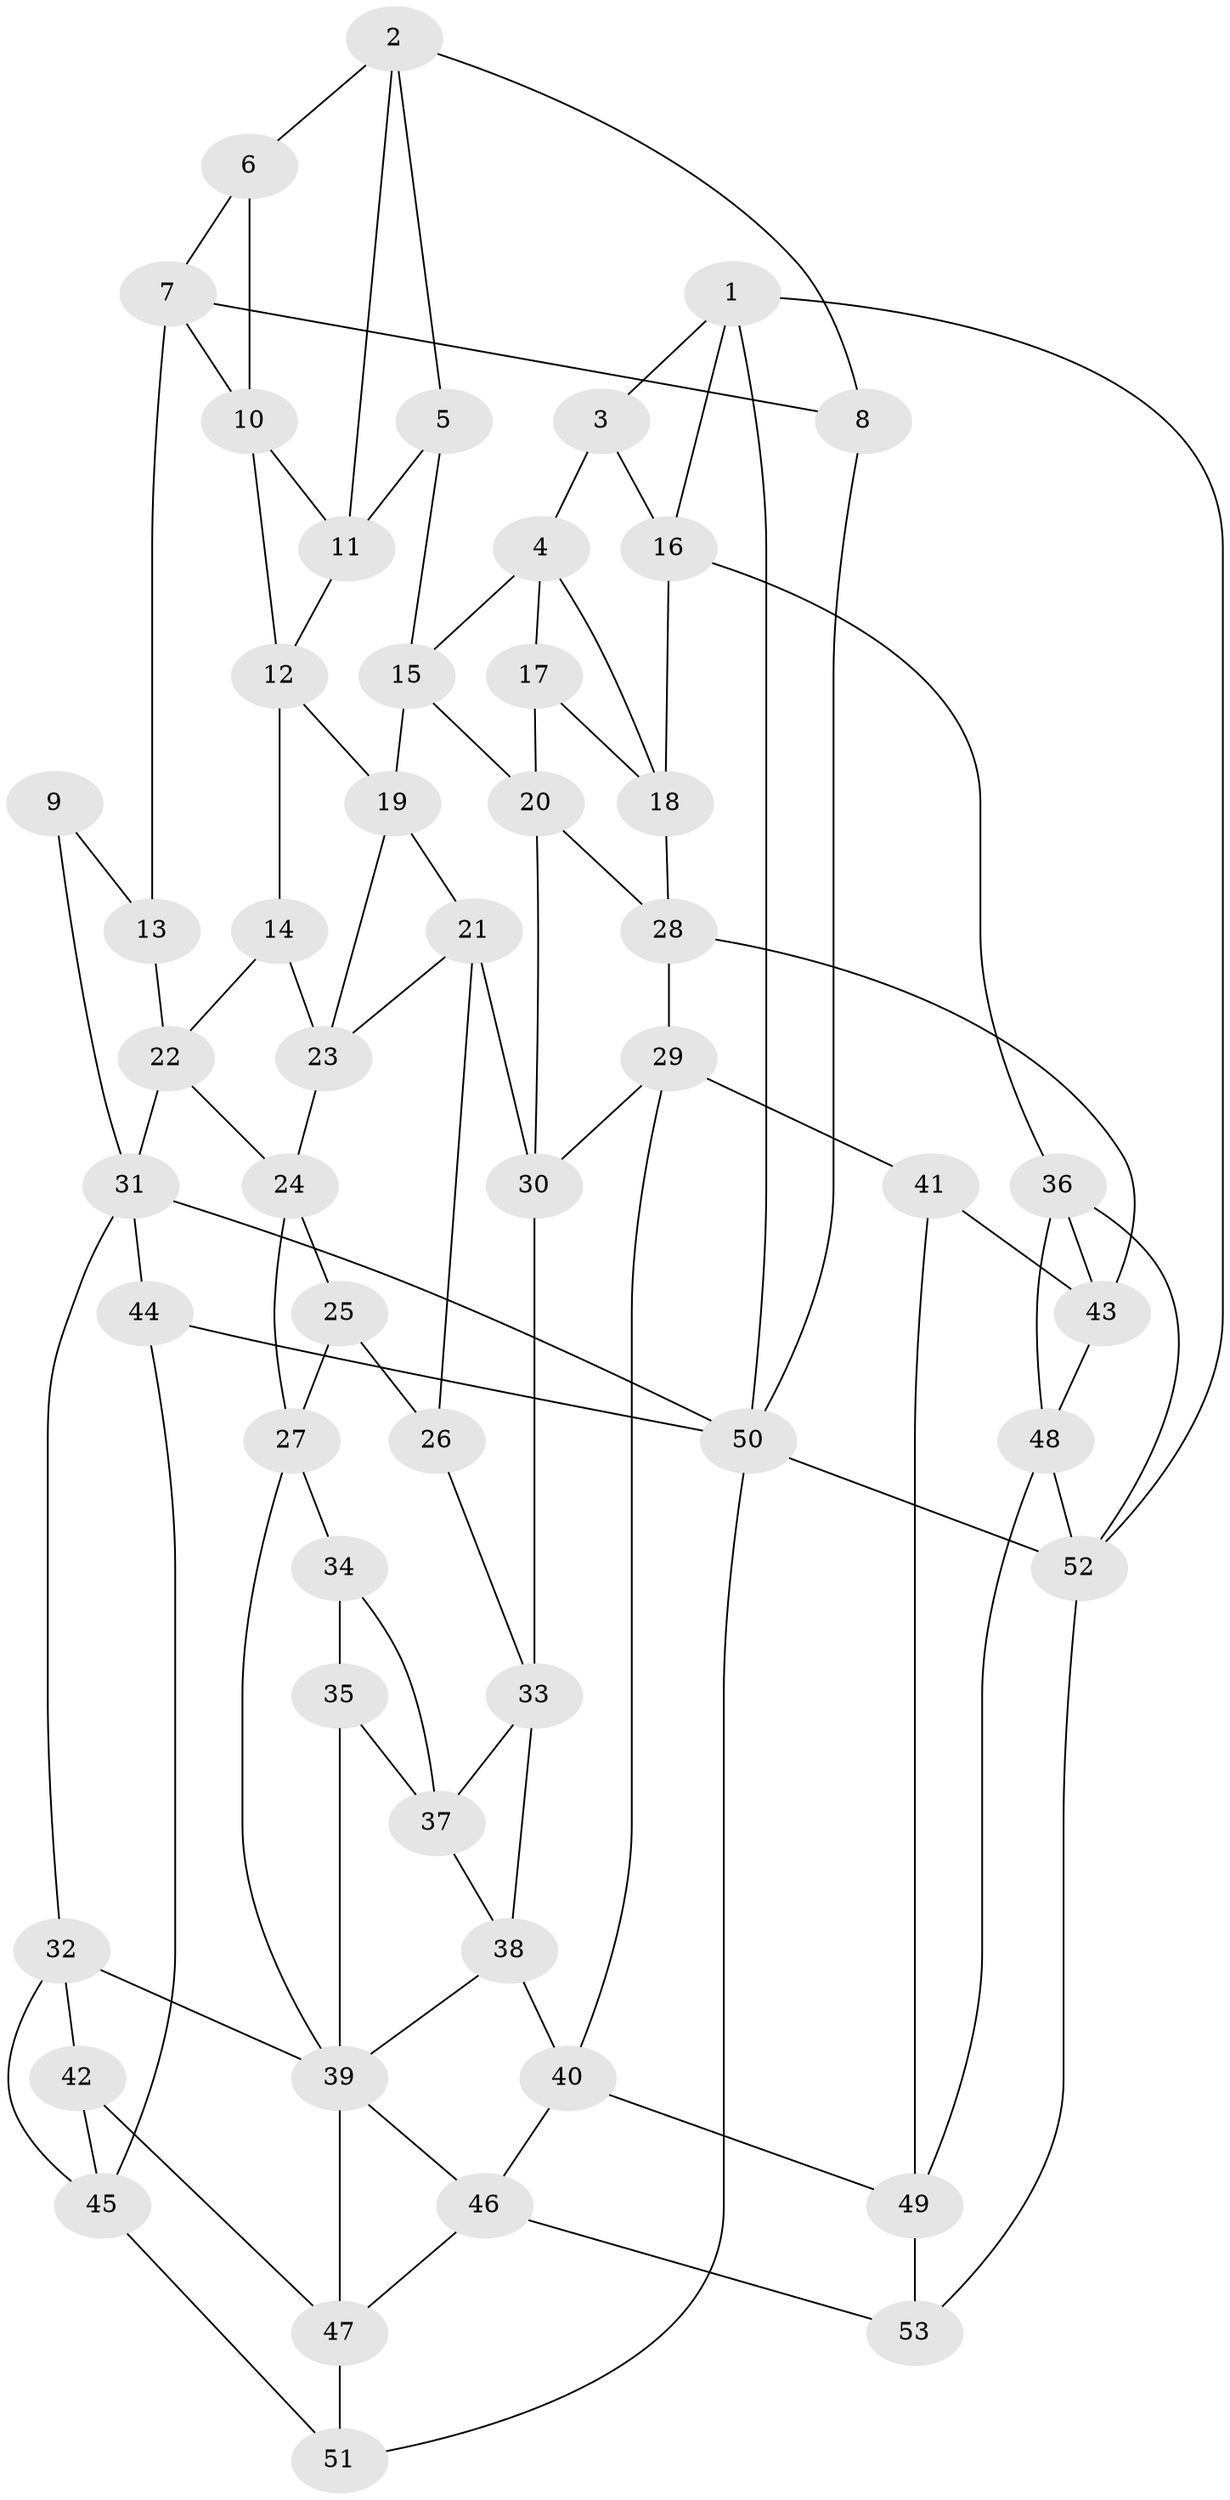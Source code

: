 // original degree distribution, {3: 0.03773584905660377, 6: 0.2169811320754717, 5: 0.5471698113207547, 4: 0.19811320754716982}
// Generated by graph-tools (version 1.1) at 2025/51/03/09/25 03:51:02]
// undirected, 53 vertices, 100 edges
graph export_dot {
graph [start="1"]
  node [color=gray90,style=filled];
  1;
  2;
  3;
  4;
  5;
  6;
  7;
  8;
  9;
  10;
  11;
  12;
  13;
  14;
  15;
  16;
  17;
  18;
  19;
  20;
  21;
  22;
  23;
  24;
  25;
  26;
  27;
  28;
  29;
  30;
  31;
  32;
  33;
  34;
  35;
  36;
  37;
  38;
  39;
  40;
  41;
  42;
  43;
  44;
  45;
  46;
  47;
  48;
  49;
  50;
  51;
  52;
  53;
  1 -- 3 [weight=1.0];
  1 -- 16 [weight=1.0];
  1 -- 50 [weight=1.0];
  1 -- 52 [weight=1.0];
  2 -- 5 [weight=1.0];
  2 -- 6 [weight=1.0];
  2 -- 8 [weight=1.0];
  2 -- 11 [weight=1.0];
  3 -- 4 [weight=1.0];
  3 -- 16 [weight=1.0];
  4 -- 15 [weight=1.0];
  4 -- 17 [weight=1.0];
  4 -- 18 [weight=1.0];
  5 -- 11 [weight=1.0];
  5 -- 15 [weight=1.0];
  6 -- 7 [weight=1.0];
  6 -- 10 [weight=1.0];
  7 -- 8 [weight=1.0];
  7 -- 10 [weight=1.0];
  7 -- 13 [weight=1.0];
  8 -- 50 [weight=1.0];
  9 -- 13 [weight=1.0];
  9 -- 31 [weight=2.0];
  10 -- 11 [weight=1.0];
  10 -- 12 [weight=1.0];
  11 -- 12 [weight=1.0];
  12 -- 14 [weight=1.0];
  12 -- 19 [weight=1.0];
  13 -- 22 [weight=1.0];
  14 -- 22 [weight=1.0];
  14 -- 23 [weight=1.0];
  15 -- 19 [weight=1.0];
  15 -- 20 [weight=1.0];
  16 -- 18 [weight=1.0];
  16 -- 36 [weight=1.0];
  17 -- 18 [weight=1.0];
  17 -- 20 [weight=1.0];
  18 -- 28 [weight=1.0];
  19 -- 21 [weight=1.0];
  19 -- 23 [weight=1.0];
  20 -- 28 [weight=1.0];
  20 -- 30 [weight=1.0];
  21 -- 23 [weight=1.0];
  21 -- 26 [weight=1.0];
  21 -- 30 [weight=1.0];
  22 -- 24 [weight=1.0];
  22 -- 31 [weight=1.0];
  23 -- 24 [weight=1.0];
  24 -- 25 [weight=1.0];
  24 -- 27 [weight=1.0];
  25 -- 26 [weight=1.0];
  25 -- 27 [weight=1.0];
  26 -- 33 [weight=1.0];
  27 -- 34 [weight=1.0];
  27 -- 39 [weight=1.0];
  28 -- 29 [weight=1.0];
  28 -- 43 [weight=1.0];
  29 -- 30 [weight=1.0];
  29 -- 40 [weight=1.0];
  29 -- 41 [weight=1.0];
  30 -- 33 [weight=1.0];
  31 -- 32 [weight=1.0];
  31 -- 44 [weight=1.0];
  31 -- 50 [weight=1.0];
  32 -- 39 [weight=1.0];
  32 -- 42 [weight=1.0];
  32 -- 45 [weight=1.0];
  33 -- 37 [weight=1.0];
  33 -- 38 [weight=1.0];
  34 -- 35 [weight=1.0];
  34 -- 37 [weight=1.0];
  35 -- 37 [weight=1.0];
  35 -- 39 [weight=1.0];
  36 -- 43 [weight=1.0];
  36 -- 48 [weight=1.0];
  36 -- 52 [weight=1.0];
  37 -- 38 [weight=1.0];
  38 -- 39 [weight=1.0];
  38 -- 40 [weight=1.0];
  39 -- 46 [weight=1.0];
  39 -- 47 [weight=1.0];
  40 -- 46 [weight=1.0];
  40 -- 49 [weight=1.0];
  41 -- 43 [weight=1.0];
  41 -- 49 [weight=1.0];
  42 -- 45 [weight=1.0];
  42 -- 47 [weight=1.0];
  43 -- 48 [weight=1.0];
  44 -- 45 [weight=1.0];
  44 -- 50 [weight=1.0];
  45 -- 51 [weight=1.0];
  46 -- 47 [weight=1.0];
  46 -- 53 [weight=1.0];
  47 -- 51 [weight=1.0];
  48 -- 49 [weight=1.0];
  48 -- 52 [weight=1.0];
  49 -- 53 [weight=1.0];
  50 -- 51 [weight=1.0];
  50 -- 52 [weight=1.0];
  52 -- 53 [weight=1.0];
}
